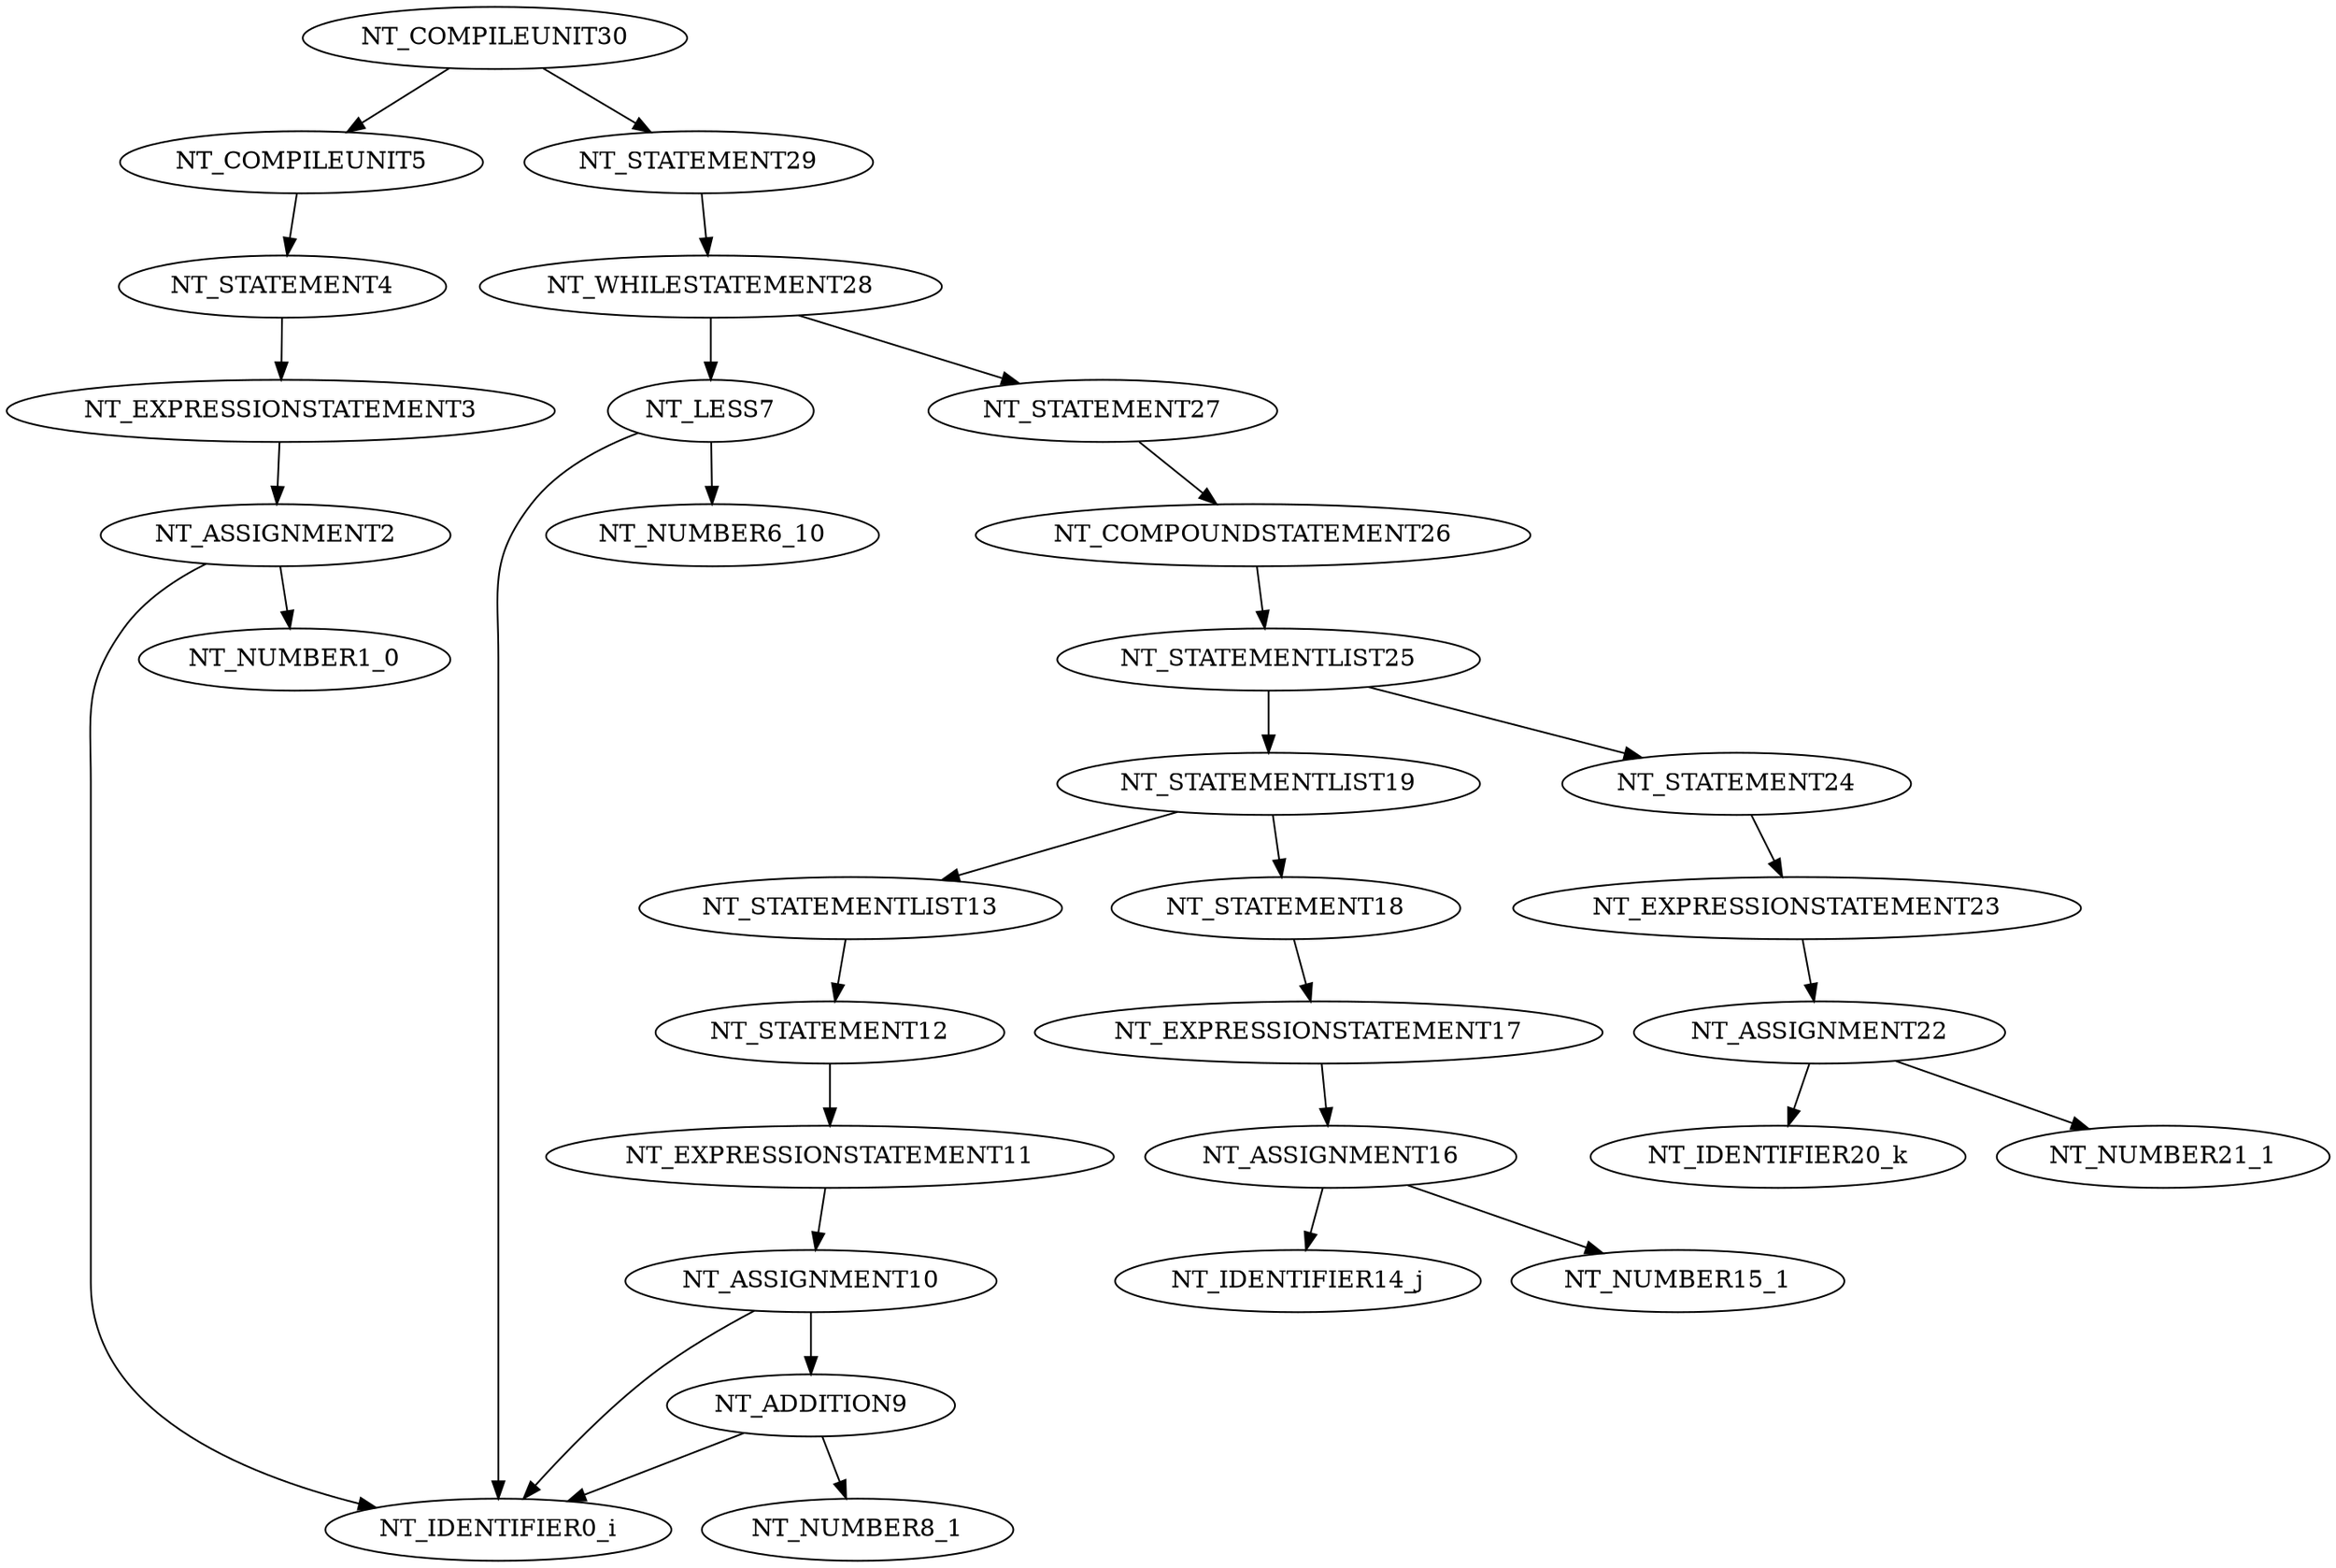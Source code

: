 digraph G {
	"NT_COMPILEUNIT30"->"NT_COMPILEUNIT5";
	"NT_COMPILEUNIT5"->"NT_STATEMENT4";
	"NT_STATEMENT4"->"NT_EXPRESSIONSTATEMENT3";
	"NT_EXPRESSIONSTATEMENT3"->"NT_ASSIGNMENT2";
	"NT_ASSIGNMENT2"->"NT_IDENTIFIER0_i";
	"NT_ASSIGNMENT2"->"NT_NUMBER1_0";
	"NT_COMPILEUNIT30"->"NT_STATEMENT29";
	"NT_STATEMENT29"->"NT_WHILESTATEMENT28";
	"NT_WHILESTATEMENT28"->"NT_LESS7";
	"NT_LESS7"->"NT_IDENTIFIER0_i";
	"NT_LESS7"->"NT_NUMBER6_10";
	"NT_WHILESTATEMENT28"->"NT_STATEMENT27";
	"NT_STATEMENT27"->"NT_COMPOUNDSTATEMENT26";
	"NT_COMPOUNDSTATEMENT26"->"NT_STATEMENTLIST25";
	"NT_STATEMENTLIST25"->"NT_STATEMENTLIST19";
	"NT_STATEMENTLIST19"->"NT_STATEMENTLIST13";
	"NT_STATEMENTLIST13"->"NT_STATEMENT12";
	"NT_STATEMENT12"->"NT_EXPRESSIONSTATEMENT11";
	"NT_EXPRESSIONSTATEMENT11"->"NT_ASSIGNMENT10";
	"NT_ASSIGNMENT10"->"NT_IDENTIFIER0_i";
	"NT_ASSIGNMENT10"->"NT_ADDITION9";
	"NT_ADDITION9"->"NT_IDENTIFIER0_i";
	"NT_ADDITION9"->"NT_NUMBER8_1";
	"NT_STATEMENTLIST19"->"NT_STATEMENT18";
	"NT_STATEMENT18"->"NT_EXPRESSIONSTATEMENT17";
	"NT_EXPRESSIONSTATEMENT17"->"NT_ASSIGNMENT16";
	"NT_ASSIGNMENT16"->"NT_IDENTIFIER14_j";
	"NT_ASSIGNMENT16"->"NT_NUMBER15_1";
	"NT_STATEMENTLIST25"->"NT_STATEMENT24";
	"NT_STATEMENT24"->"NT_EXPRESSIONSTATEMENT23";
	"NT_EXPRESSIONSTATEMENT23"->"NT_ASSIGNMENT22";
	"NT_ASSIGNMENT22"->"NT_IDENTIFIER20_k";
	"NT_ASSIGNMENT22"->"NT_NUMBER21_1";
}